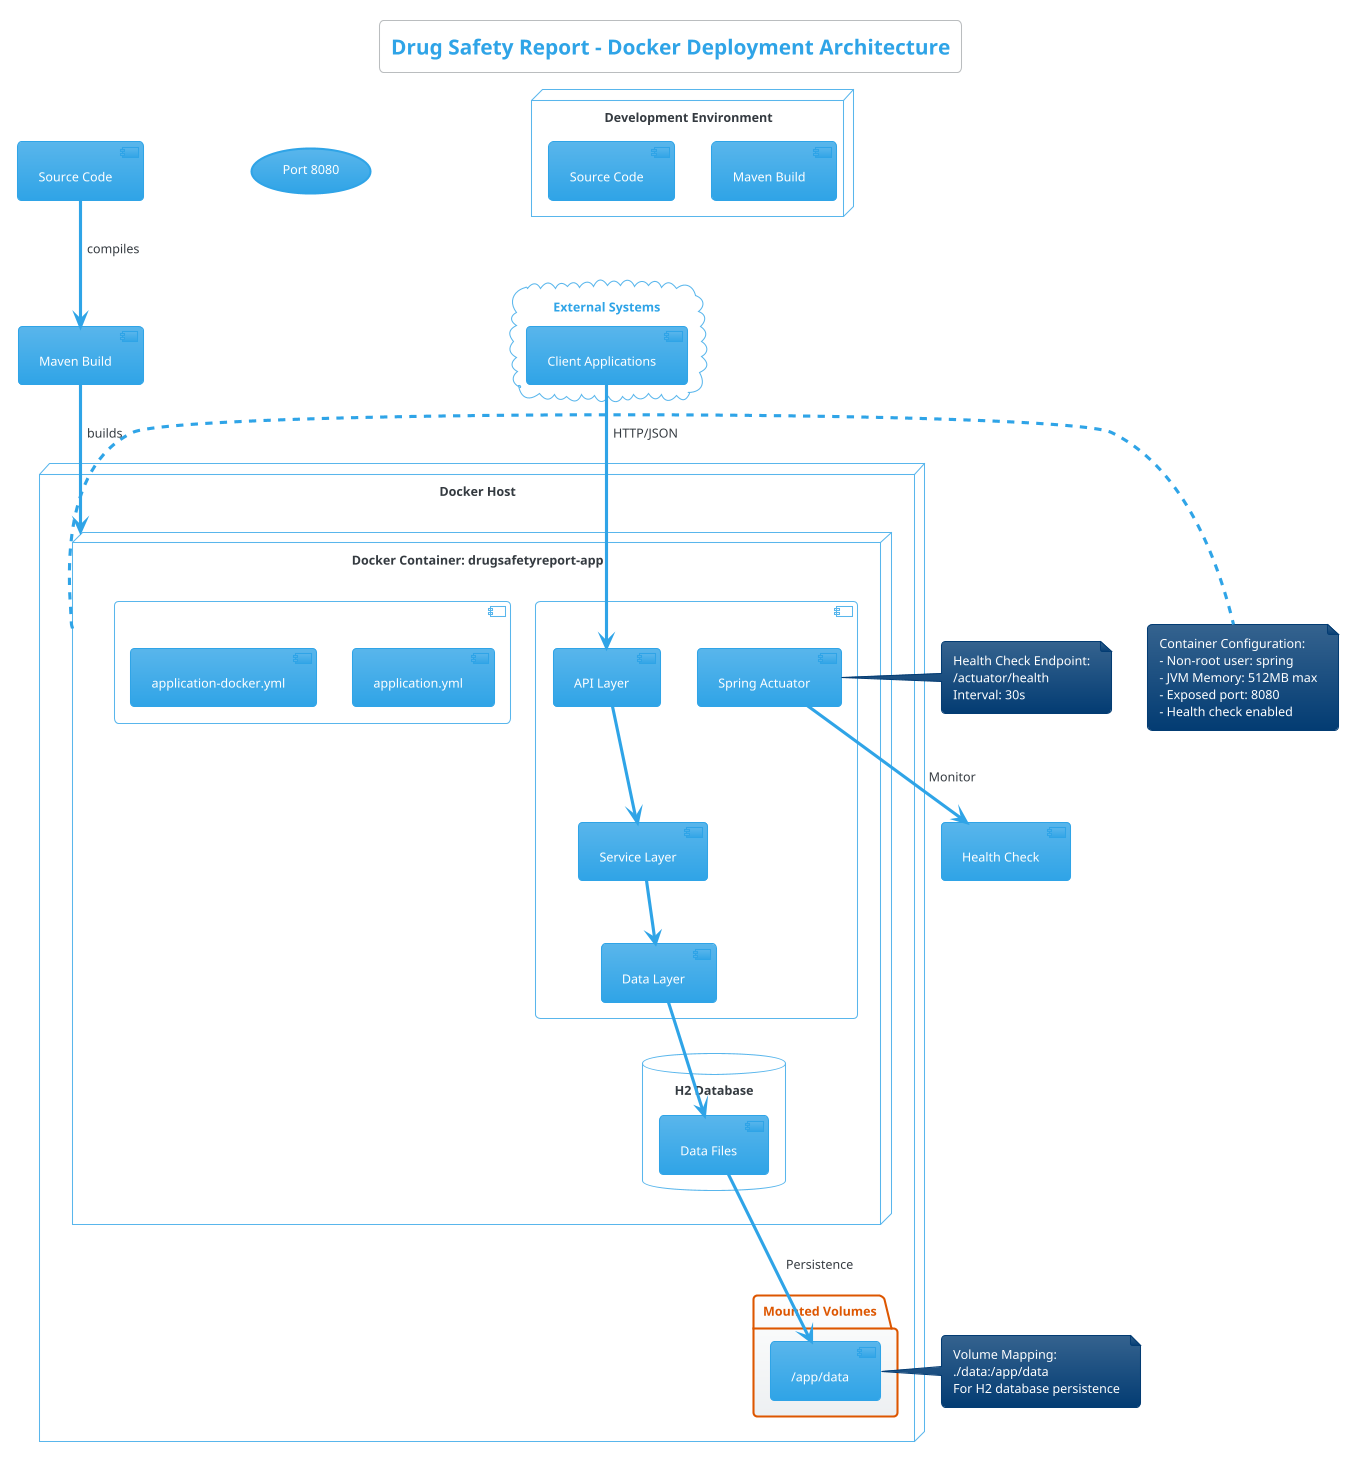 @startuml DrugSafetyReport Deployment

!theme cerulean
skinparam backgroundColor white
skinparam componentStyle uml2

title Drug Safety Report - Docker Deployment Architecture

node "Docker Host" {
    node "Docker Container: drugsafetyreport-app" {
        component "Spring Boot Application" {
            [API Layer] as api
            [Service Layer] as service
            [Data Layer] as data
            [Spring Actuator] as actuator
        }
        
        database "H2 Database" {
            [Data Files] as datafiles
        }
        
        component "Configuration" {
            [application.yml] as appconfig
            [application-docker.yml] as dockerconfig
        }
    }

    folder "Mounted Volumes" {
        [/app/data] as persistentdata
    }
}

cloud "External Systems" {
    [Client Applications] as client
}

node "Development Environment" {
    [Maven Build] as maven
    [Source Code] as source
}

client --> api : HTTP/JSON
(Port 8080)
api --> service
service --> data
data --> datafiles
datafiles --> persistentdata : Persistence
actuator --> [Health Check] : Monitor

note right of actuator
  Health Check Endpoint:
  /actuator/health
  Interval: 30s
end note

note right of [Docker Container: drugsafetyreport-app]
  Container Configuration:
  - Non-root user: spring
  - JVM Memory: 512MB max
  - Exposed port: 8080
  - Health check enabled
end note

note right of persistentdata
  Volume Mapping:
  ./data:/app/data
  For H2 database persistence
end note

[Maven Build] --> [Docker Container: drugsafetyreport-app] : builds
[Source Code] --> [Maven Build] : compiles

@enduml
